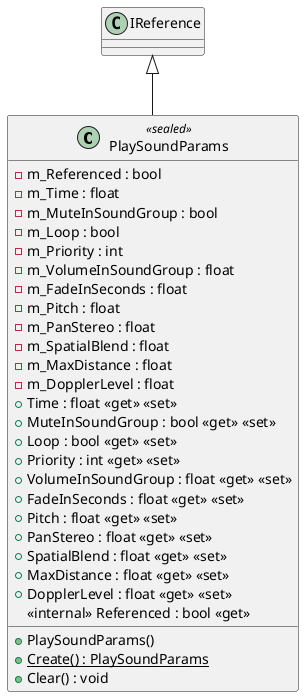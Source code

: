 @startuml
class PlaySoundParams <<sealed>> {
    - m_Referenced : bool
    - m_Time : float
    - m_MuteInSoundGroup : bool
    - m_Loop : bool
    - m_Priority : int
    - m_VolumeInSoundGroup : float
    - m_FadeInSeconds : float
    - m_Pitch : float
    - m_PanStereo : float
    - m_SpatialBlend : float
    - m_MaxDistance : float
    - m_DopplerLevel : float
    + PlaySoundParams()
    + Time : float <<get>> <<set>>
    + MuteInSoundGroup : bool <<get>> <<set>>
    + Loop : bool <<get>> <<set>>
    + Priority : int <<get>> <<set>>
    + VolumeInSoundGroup : float <<get>> <<set>>
    + FadeInSeconds : float <<get>> <<set>>
    + Pitch : float <<get>> <<set>>
    + PanStereo : float <<get>> <<set>>
    + SpatialBlend : float <<get>> <<set>>
    + MaxDistance : float <<get>> <<set>>
    + DopplerLevel : float <<get>> <<set>>
    <<internal>> Referenced : bool <<get>>
    + {static} Create() : PlaySoundParams
    + Clear() : void
}
IReference <|-- PlaySoundParams
@enduml
